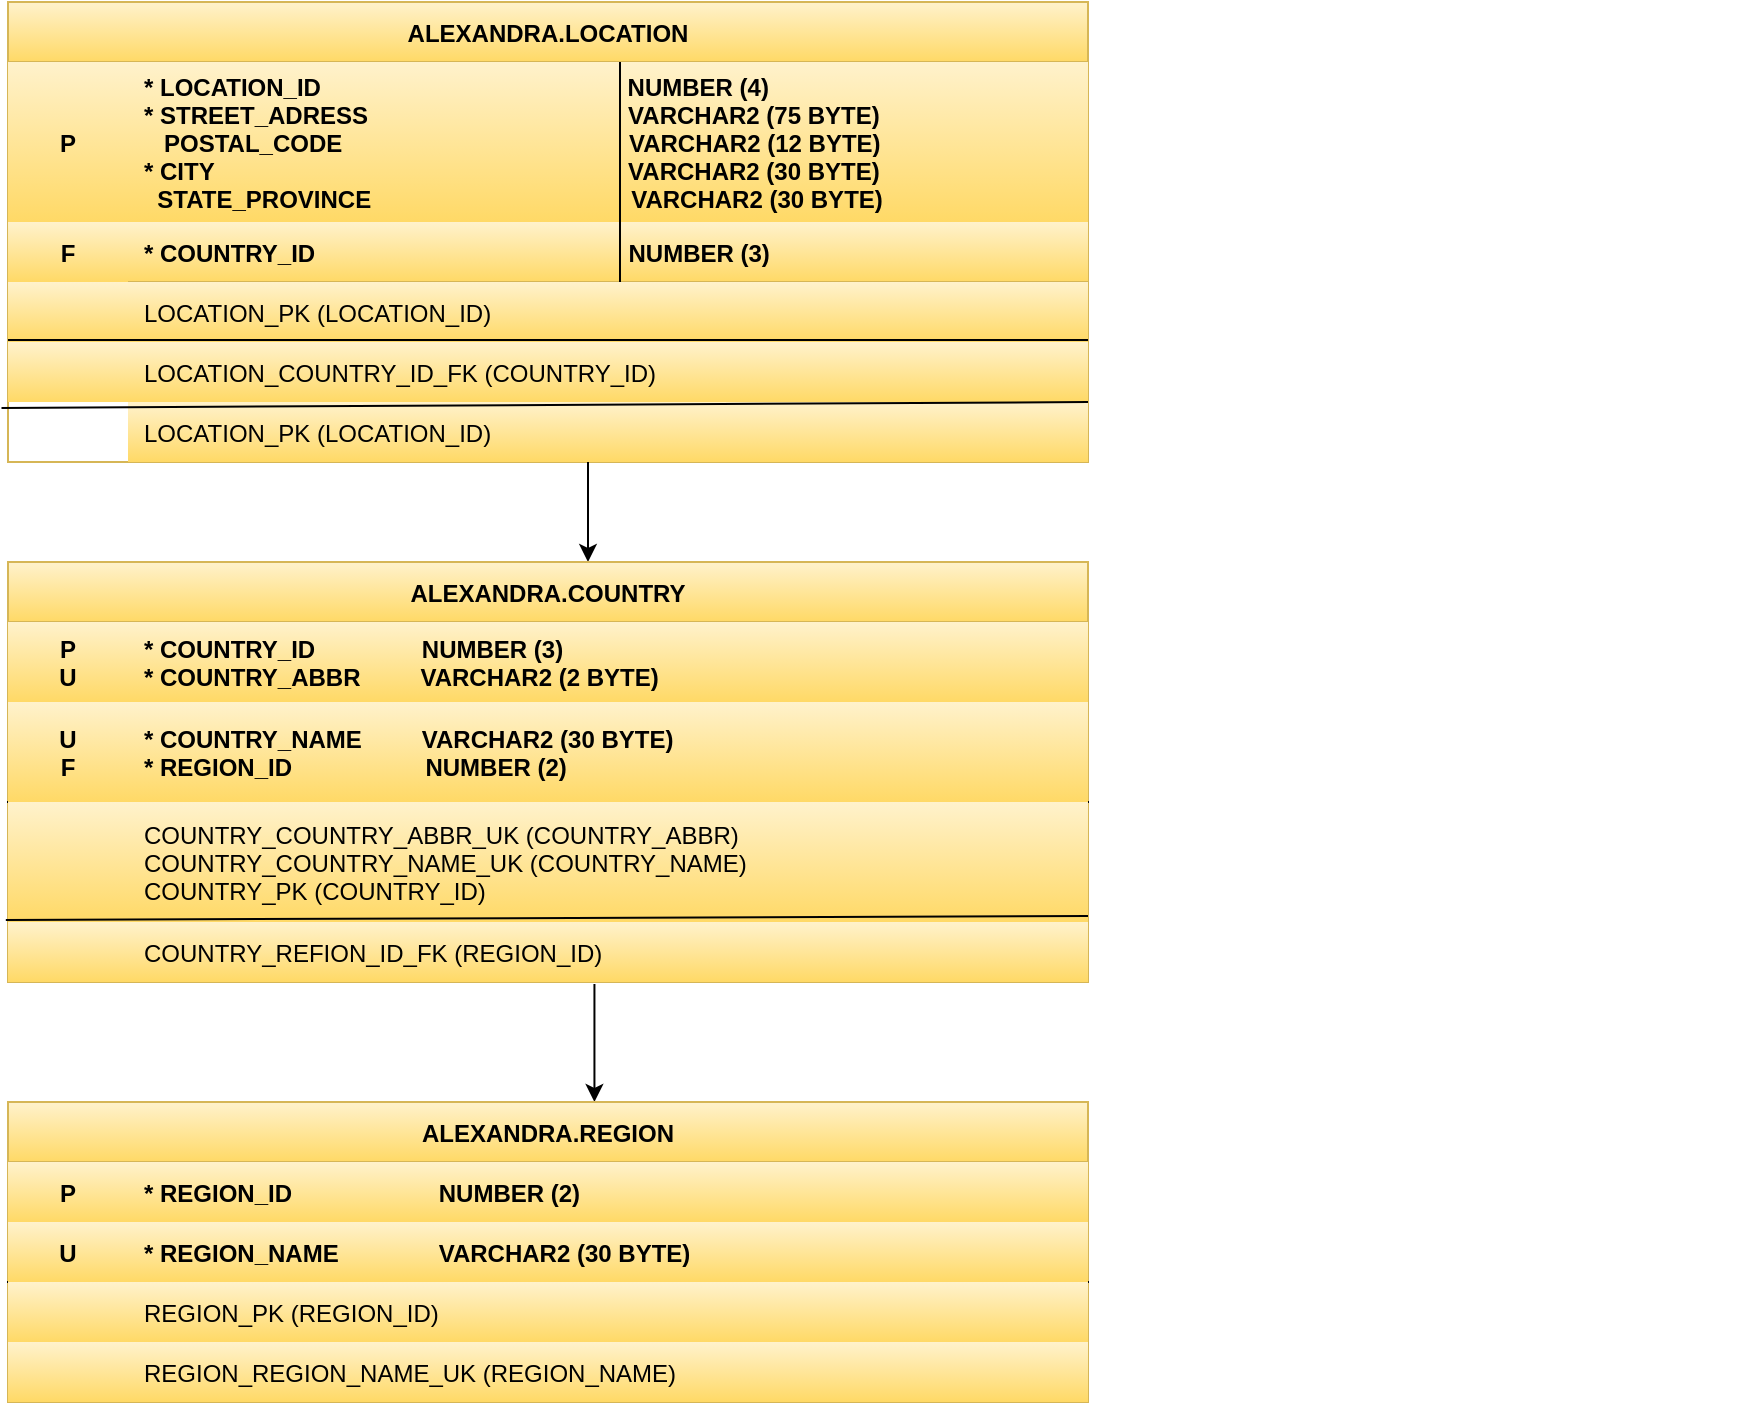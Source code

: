 <mxfile version="13.10.4" type="github">
  <diagram id="fHeVgNO0WyCNrRHH2woC" name="Page-1">
    <mxGraphModel dx="1021" dy="500" grid="1" gridSize="10" guides="1" tooltips="1" connect="1" arrows="1" fold="1" page="1" pageScale="1" pageWidth="850" pageHeight="1100" math="0" shadow="0">
      <root>
        <mxCell id="0" />
        <mxCell id="1" parent="0" />
        <mxCell id="hhulfD7d4bxJUT3jshQG-16" value="ALEXANDRA.LOCATION" style="shape=table;startSize=30;container=1;collapsible=1;childLayout=tableLayout;fixedRows=1;rowLines=0;fontStyle=1;align=center;resizeLast=1;fillColor=#fff2cc;strokeColor=#d6b656;gradientColor=#ffd966;" vertex="1" parent="1">
          <mxGeometry x="170" y="20" width="540" height="230" as="geometry" />
        </mxCell>
        <mxCell id="hhulfD7d4bxJUT3jshQG-17" value="" style="shape=partialRectangle;collapsible=0;dropTarget=0;pointerEvents=0;fillColor=none;top=0;left=0;bottom=0;right=0;points=[[0,0.5],[1,0.5]];portConstraint=eastwest;" vertex="1" parent="hhulfD7d4bxJUT3jshQG-16">
          <mxGeometry y="30" width="540" height="80" as="geometry" />
        </mxCell>
        <mxCell id="hhulfD7d4bxJUT3jshQG-18" value="P" style="shape=partialRectangle;connectable=0;fillColor=#fff2cc;top=0;left=0;bottom=0;right=0;fontStyle=1;overflow=hidden;gradientColor=#ffd966;strokeColor=#d6b656;" vertex="1" parent="hhulfD7d4bxJUT3jshQG-17">
          <mxGeometry width="60" height="80" as="geometry" />
        </mxCell>
        <mxCell id="hhulfD7d4bxJUT3jshQG-19" value="* LOCATION_ID                                              NUMBER (4)&#xa;* STREET_ADRESS                                       VARCHAR2 (75 BYTE)&#xa;   POSTAL_CODE                                           VARCHAR2 (12 BYTE)&#xa;* CITY                                                              VARCHAR2 (30 BYTE)&#xa;  STATE_PROVINCE                                       VARCHAR2 (30 BYTE)" style="shape=partialRectangle;connectable=0;fillColor=#fff2cc;top=0;left=0;bottom=0;right=0;align=left;spacingLeft=6;fontStyle=1;overflow=hidden;gradientColor=#ffd966;strokeColor=#d6b656;" vertex="1" parent="hhulfD7d4bxJUT3jshQG-17">
          <mxGeometry x="60" width="480" height="80" as="geometry" />
        </mxCell>
        <mxCell id="hhulfD7d4bxJUT3jshQG-20" value="" style="shape=partialRectangle;collapsible=0;dropTarget=0;pointerEvents=0;fillColor=#fff2cc;top=0;left=0;bottom=1;right=0;points=[[0,0.5],[1,0.5]];portConstraint=eastwest;gradientColor=#ffd966;strokeColor=#d6b656;" vertex="1" parent="hhulfD7d4bxJUT3jshQG-16">
          <mxGeometry y="110" width="540" height="30" as="geometry" />
        </mxCell>
        <mxCell id="hhulfD7d4bxJUT3jshQG-21" value="F" style="shape=partialRectangle;connectable=0;fillColor=#fff2cc;top=0;left=0;bottom=0;right=0;fontStyle=1;overflow=hidden;gradientColor=#ffd966;strokeColor=#d6b656;" vertex="1" parent="hhulfD7d4bxJUT3jshQG-20">
          <mxGeometry width="60" height="30" as="geometry" />
        </mxCell>
        <mxCell id="hhulfD7d4bxJUT3jshQG-22" value="* COUNTRY_ID                                               NUMBER (3)" style="shape=partialRectangle;connectable=0;fillColor=none;top=0;left=0;bottom=0;right=0;align=left;spacingLeft=6;fontStyle=1;overflow=hidden;" vertex="1" parent="hhulfD7d4bxJUT3jshQG-20">
          <mxGeometry x="60" width="480" height="30" as="geometry" />
        </mxCell>
        <mxCell id="hhulfD7d4bxJUT3jshQG-23" value="" style="shape=partialRectangle;collapsible=0;dropTarget=0;pointerEvents=0;fillColor=none;top=0;left=0;bottom=0;right=0;points=[[0,0.5],[1,0.5]];portConstraint=eastwest;" vertex="1" parent="hhulfD7d4bxJUT3jshQG-16">
          <mxGeometry y="140" width="540" height="30" as="geometry" />
        </mxCell>
        <mxCell id="hhulfD7d4bxJUT3jshQG-24" value="" style="shape=partialRectangle;connectable=0;fillColor=#fff2cc;top=0;left=0;bottom=0;right=0;editable=1;overflow=hidden;gradientColor=#ffd966;strokeColor=#d6b656;" vertex="1" parent="hhulfD7d4bxJUT3jshQG-23">
          <mxGeometry width="60" height="30" as="geometry" />
        </mxCell>
        <mxCell id="hhulfD7d4bxJUT3jshQG-25" value="LOCATION_PK (LOCATION_ID)" style="shape=partialRectangle;connectable=0;fillColor=#fff2cc;top=0;left=0;bottom=0;right=0;align=left;spacingLeft=6;overflow=hidden;gradientColor=#ffd966;strokeColor=#d6b656;" vertex="1" parent="hhulfD7d4bxJUT3jshQG-23">
          <mxGeometry x="60" width="480" height="30" as="geometry" />
        </mxCell>
        <mxCell id="hhulfD7d4bxJUT3jshQG-26" value="" style="shape=partialRectangle;collapsible=0;dropTarget=0;pointerEvents=0;fillColor=none;top=0;left=0;bottom=0;right=0;points=[[0,0.5],[1,0.5]];portConstraint=eastwest;" vertex="1" parent="hhulfD7d4bxJUT3jshQG-16">
          <mxGeometry y="170" width="540" height="30" as="geometry" />
        </mxCell>
        <mxCell id="hhulfD7d4bxJUT3jshQG-27" value="" style="shape=partialRectangle;connectable=0;fillColor=#fff2cc;top=0;left=0;bottom=0;right=0;editable=1;overflow=hidden;gradientColor=#ffd966;strokeColor=#d6b656;" vertex="1" parent="hhulfD7d4bxJUT3jshQG-26">
          <mxGeometry width="60" height="30" as="geometry" />
        </mxCell>
        <mxCell id="hhulfD7d4bxJUT3jshQG-28" value="LOCATION_COUNTRY_ID_FK (COUNTRY_ID)" style="shape=partialRectangle;connectable=0;fillColor=#fff2cc;top=0;left=0;bottom=0;right=0;align=left;spacingLeft=6;overflow=hidden;gradientColor=#ffd966;strokeColor=#d6b656;" vertex="1" parent="hhulfD7d4bxJUT3jshQG-26">
          <mxGeometry x="60" width="480" height="30" as="geometry" />
        </mxCell>
        <mxCell id="hhulfD7d4bxJUT3jshQG-40" value="" style="endArrow=none;html=1;entryX=1;entryY=-0.033;entryDx=0;entryDy=0;entryPerimeter=0;exitX=0;exitY=0.967;exitDx=0;exitDy=0;exitPerimeter=0;" edge="1" parent="hhulfD7d4bxJUT3jshQG-16" source="hhulfD7d4bxJUT3jshQG-23" target="hhulfD7d4bxJUT3jshQG-26">
          <mxGeometry width="50" height="50" relative="1" as="geometry">
            <mxPoint x="230" y="300" as="sourcePoint" />
            <mxPoint x="280" y="250" as="targetPoint" />
          </mxGeometry>
        </mxCell>
        <mxCell id="hhulfD7d4bxJUT3jshQG-34" value="" style="endArrow=none;html=1;rounded=0;" edge="1" parent="1">
          <mxGeometry relative="1" as="geometry">
            <mxPoint x="476" y="160" as="sourcePoint" />
            <mxPoint x="476" y="60" as="targetPoint" />
            <Array as="points">
              <mxPoint x="476" y="50" />
            </Array>
          </mxGeometry>
        </mxCell>
        <mxCell id="hhulfD7d4bxJUT3jshQG-38" value="&lt;div class=&quot;mxCellEditor mxPlainTextEditor&quot; contenteditable=&quot;true&quot; style=&quot;background: url(&amp;quot;data:image/gif;base64,R0lGODlhMAAwAIAAAP///wAAACH5BAEAAAAALAAAAAAwADAAAAIxhI+py+0Po5y02ouz3rz7D4biSJbmiabqyrbuC8fyTNf2jef6zvf+DwwKh8Si8egpAAA7&amp;quot;); border-color: transparent; border-style: solid; display: inline-block; position: relative; overflow: visible; overflow-wrap: normal; border-width: 0px; min-width: 1px; resize: none; padding: 0px; margin: 0px; color: rgb(0, 0, 0); font-style: normal; font-variant-ligatures: normal; font-variant-caps: normal; letter-spacing: normal; orphans: 2; text-indent: 0px; text-transform: none; widows: 2; word-spacing: 0px; -webkit-text-stroke-width: 0px; text-decoration-thickness: initial; text-decoration-style: initial; text-decoration-color: initial; min-height: 1em; line-height: 1.2; font-weight: bold; font-size: 12px; z-index: 5; font-family: Helvetica; text-align: left; outline: none; white-space: nowrap; left: 1107px; top: 548px; transform-origin: 0px 0px; transform: scale(1, 1) translate(0%, -50%);&quot;&gt;&lt;br class=&quot;Apple-interchange-newline&quot;&gt;* LOCATION_ID                                              NUMBER (4)&lt;br style=&quot;padding: 0px; margin: 0px;&quot;&gt;&lt;br style=&quot;padding: 0px; margin: 0px;&quot;&gt;&lt;/div&gt;&lt;img src=&quot;data:image/png;base64,iVBORw0KGgoAAAANSUhEUgAAAAcAAAAEBAMAAACw6DhOAAAAGFBMVEUzMzP///9tbW1QUFCKiopBQUF8fHxfX1/IXlmXAAAAFElEQVQImWNgNVdzYBAUFBRggLMAEzYBy29kEPgAAAAASUVORK5CYII=&quot; border=&quot;0&quot; style=&quot;color: rgb(0, 0, 0); font-family: Helvetica, Arial, sans-serif; font-size: 0px; font-style: normal; font-variant-ligatures: normal; font-variant-caps: normal; font-weight: 400; letter-spacing: normal; orphans: 2; text-align: start; text-indent: 0px; text-transform: none; white-space: normal; widows: 2; word-spacing: 0px; -webkit-text-stroke-width: 0px; text-decoration-thickness: initial; text-decoration-style: initial; text-decoration-color: initial; position: absolute; cursor: pointer; width: 7px; height: 4px; padding: 4px 2px; left: 1573px; top: 541px;&quot;&gt;&lt;img src=&quot;data:image/png;base64,iVBORw0KGgoAAAANSUhEUgAAAAcAAAAEBAMAAACw6DhOAAAAGFBMVEUzMzP///9tbW1QUFCKiopBQUF8fHxfX1/IXlmXAAAAFElEQVQImWNgNVdzYBAUFBRggLMAEzYBy29kEPgAAAAASUVORK5CYII=&quot; border=&quot;0&quot; style=&quot;color: rgb(0, 0, 0); font-family: Helvetica, Arial, sans-serif; font-size: 0px; font-style: normal; font-variant-ligatures: normal; font-variant-caps: normal; font-weight: 400; letter-spacing: normal; orphans: 2; text-align: start; text-indent: 0px; text-transform: none; white-space: normal; widows: 2; word-spacing: 0px; -webkit-text-stroke-width: 0px; text-decoration-thickness: initial; text-decoration-style: initial; text-decoration-color: initial; position: absolute; cursor: pointer; width: 7px; height: 4px; padding: 4px 2px; left: 1573px; top: 571px;&quot;&gt;&lt;br class=&quot;Apple-interchange-newline&quot;&gt;" style="text;whiteSpace=wrap;html=1;" vertex="1" parent="1">
          <mxGeometry x="700" y="120" width="340" height="60" as="geometry" />
        </mxCell>
        <mxCell id="hhulfD7d4bxJUT3jshQG-39" value="LOCATION_PK (LOCATION_ID)" style="shape=partialRectangle;connectable=0;fillColor=#fff2cc;top=0;left=0;bottom=0;right=0;align=left;spacingLeft=6;overflow=hidden;gradientColor=#ffd966;strokeColor=#d6b656;" vertex="1" parent="1">
          <mxGeometry x="230" y="220" width="480" height="30" as="geometry" />
        </mxCell>
        <mxCell id="hhulfD7d4bxJUT3jshQG-41" value="" style="endArrow=none;html=1;" edge="1" parent="1" source="hhulfD7d4bxJUT3jshQG-26">
          <mxGeometry width="50" height="50" relative="1" as="geometry">
            <mxPoint x="380" y="300" as="sourcePoint" />
            <mxPoint x="710" y="210" as="targetPoint" />
          </mxGeometry>
        </mxCell>
        <mxCell id="hhulfD7d4bxJUT3jshQG-42" value="" style="endArrow=none;html=1;exitX=-0.006;exitY=1.1;exitDx=0;exitDy=0;exitPerimeter=0;" edge="1" parent="1" source="hhulfD7d4bxJUT3jshQG-26">
          <mxGeometry width="50" height="50" relative="1" as="geometry">
            <mxPoint x="380" y="300" as="sourcePoint" />
            <mxPoint x="710" y="220" as="targetPoint" />
          </mxGeometry>
        </mxCell>
        <mxCell id="hhulfD7d4bxJUT3jshQG-43" value="" style="endArrow=classic;html=1;" edge="1" parent="1">
          <mxGeometry width="50" height="50" relative="1" as="geometry">
            <mxPoint x="460" y="250" as="sourcePoint" />
            <mxPoint x="460" y="300" as="targetPoint" />
          </mxGeometry>
        </mxCell>
        <mxCell id="hhulfD7d4bxJUT3jshQG-44" value="ALEXANDRA.COUNTRY" style="shape=table;startSize=30;container=1;collapsible=1;childLayout=tableLayout;fixedRows=1;rowLines=0;fontStyle=1;align=center;resizeLast=1;gradientColor=#ffd966;fillColor=#fff2cc;strokeColor=#d6b656;" vertex="1" parent="1">
          <mxGeometry x="170" y="300" width="540" height="210" as="geometry" />
        </mxCell>
        <mxCell id="hhulfD7d4bxJUT3jshQG-45" value="" style="shape=partialRectangle;collapsible=0;dropTarget=0;pointerEvents=0;fillColor=none;top=0;left=0;bottom=0;right=0;points=[[0,0.5],[1,0.5]];portConstraint=eastwest;" vertex="1" parent="hhulfD7d4bxJUT3jshQG-44">
          <mxGeometry y="30" width="540" height="40" as="geometry" />
        </mxCell>
        <mxCell id="hhulfD7d4bxJUT3jshQG-46" value="P&#xa;U" style="shape=partialRectangle;connectable=0;fillColor=#fff2cc;top=0;left=0;bottom=0;right=0;fontStyle=1;overflow=hidden;gradientColor=#ffd966;strokeColor=#d6b656;" vertex="1" parent="hhulfD7d4bxJUT3jshQG-45">
          <mxGeometry width="60" height="40" as="geometry" />
        </mxCell>
        <mxCell id="hhulfD7d4bxJUT3jshQG-47" value="* COUNTRY_ID                NUMBER (3)&#xa;* COUNTRY_ABBR         VARCHAR2 (2 BYTE)" style="shape=partialRectangle;connectable=0;fillColor=#fff2cc;top=0;left=0;bottom=0;right=0;align=left;spacingLeft=6;fontStyle=1;overflow=hidden;gradientColor=#ffd966;strokeColor=#d6b656;" vertex="1" parent="hhulfD7d4bxJUT3jshQG-45">
          <mxGeometry x="60" width="480" height="40" as="geometry" />
        </mxCell>
        <mxCell id="hhulfD7d4bxJUT3jshQG-48" value="" style="shape=partialRectangle;collapsible=0;dropTarget=0;pointerEvents=0;fillColor=none;top=0;left=0;bottom=1;right=0;points=[[0,0.5],[1,0.5]];portConstraint=eastwest;" vertex="1" parent="hhulfD7d4bxJUT3jshQG-44">
          <mxGeometry y="70" width="540" height="50" as="geometry" />
        </mxCell>
        <mxCell id="hhulfD7d4bxJUT3jshQG-49" value="U&#xa;F" style="shape=partialRectangle;connectable=0;fillColor=#fff2cc;top=0;left=0;bottom=0;right=0;fontStyle=1;overflow=hidden;gradientColor=#ffd966;strokeColor=#d6b656;" vertex="1" parent="hhulfD7d4bxJUT3jshQG-48">
          <mxGeometry width="60" height="50" as="geometry" />
        </mxCell>
        <mxCell id="hhulfD7d4bxJUT3jshQG-50" value="* COUNTRY_NAME         VARCHAR2 (30 BYTE)&#xa;* REGION_ID                    NUMBER (2)" style="shape=partialRectangle;connectable=0;fillColor=#fff2cc;top=0;left=0;bottom=0;right=0;align=left;spacingLeft=6;fontStyle=1;overflow=hidden;gradientColor=#ffd966;strokeColor=#d6b656;" vertex="1" parent="hhulfD7d4bxJUT3jshQG-48">
          <mxGeometry x="60" width="480" height="50" as="geometry" />
        </mxCell>
        <mxCell id="hhulfD7d4bxJUT3jshQG-51" value="" style="shape=partialRectangle;collapsible=0;dropTarget=0;pointerEvents=0;fillColor=none;top=0;left=0;bottom=0;right=0;points=[[0,0.5],[1,0.5]];portConstraint=eastwest;" vertex="1" parent="hhulfD7d4bxJUT3jshQG-44">
          <mxGeometry y="120" width="540" height="60" as="geometry" />
        </mxCell>
        <mxCell id="hhulfD7d4bxJUT3jshQG-52" value="" style="shape=partialRectangle;connectable=0;fillColor=#fff2cc;top=0;left=0;bottom=0;right=0;editable=1;overflow=hidden;gradientColor=#ffd966;strokeColor=#d6b656;" vertex="1" parent="hhulfD7d4bxJUT3jshQG-51">
          <mxGeometry width="60" height="60" as="geometry" />
        </mxCell>
        <mxCell id="hhulfD7d4bxJUT3jshQG-53" value="COUNTRY_COUNTRY_ABBR_UK (COUNTRY_ABBR)&#xa;COUNTRY_COUNTRY_NAME_UK (COUNTRY_NAME)&#xa;COUNTRY_PK (COUNTRY_ID)" style="shape=partialRectangle;connectable=0;fillColor=#fff2cc;top=0;left=0;bottom=0;right=0;align=left;spacingLeft=6;overflow=hidden;gradientColor=#ffd966;strokeColor=#d6b656;" vertex="1" parent="hhulfD7d4bxJUT3jshQG-51">
          <mxGeometry x="60" width="480" height="60" as="geometry" />
        </mxCell>
        <mxCell id="hhulfD7d4bxJUT3jshQG-54" value="" style="shape=partialRectangle;collapsible=0;dropTarget=0;pointerEvents=0;fillColor=none;top=0;left=0;bottom=0;right=0;points=[[0,0.5],[1,0.5]];portConstraint=eastwest;" vertex="1" parent="hhulfD7d4bxJUT3jshQG-44">
          <mxGeometry y="180" width="540" height="30" as="geometry" />
        </mxCell>
        <mxCell id="hhulfD7d4bxJUT3jshQG-55" value="" style="shape=partialRectangle;connectable=0;fillColor=#fff2cc;top=0;left=0;bottom=0;right=0;editable=1;overflow=hidden;gradientColor=#ffd966;strokeColor=#d6b656;" vertex="1" parent="hhulfD7d4bxJUT3jshQG-54">
          <mxGeometry width="60" height="30" as="geometry" />
        </mxCell>
        <mxCell id="hhulfD7d4bxJUT3jshQG-56" value="COUNTRY_REFION_ID_FK (REGION_ID)" style="shape=partialRectangle;connectable=0;fillColor=#fff2cc;top=0;left=0;bottom=0;right=0;align=left;spacingLeft=6;overflow=hidden;gradientColor=#ffd966;strokeColor=#d6b656;" vertex="1" parent="hhulfD7d4bxJUT3jshQG-54">
          <mxGeometry x="60" width="480" height="30" as="geometry" />
        </mxCell>
        <mxCell id="hhulfD7d4bxJUT3jshQG-57" value="" style="endArrow=none;html=1;entryX=1;entryY=-0.1;entryDx=0;entryDy=0;entryPerimeter=0;exitX=-0.002;exitY=-0.033;exitDx=0;exitDy=0;exitPerimeter=0;" edge="1" parent="hhulfD7d4bxJUT3jshQG-44" source="hhulfD7d4bxJUT3jshQG-54" target="hhulfD7d4bxJUT3jshQG-54">
          <mxGeometry width="50" height="50" relative="1" as="geometry">
            <mxPoint x="230" y="140" as="sourcePoint" />
            <mxPoint x="280" y="90" as="targetPoint" />
          </mxGeometry>
        </mxCell>
        <mxCell id="hhulfD7d4bxJUT3jshQG-58" value="" style="endArrow=classic;html=1;exitX=0.543;exitY=1.033;exitDx=0;exitDy=0;exitPerimeter=0;entryX=0.543;entryY=0;entryDx=0;entryDy=0;entryPerimeter=0;" edge="1" parent="1" source="hhulfD7d4bxJUT3jshQG-54" target="hhulfD7d4bxJUT3jshQG-59">
          <mxGeometry width="50" height="50" relative="1" as="geometry">
            <mxPoint x="400" y="430" as="sourcePoint" />
            <mxPoint x="463" y="570" as="targetPoint" />
          </mxGeometry>
        </mxCell>
        <mxCell id="hhulfD7d4bxJUT3jshQG-59" value="ALEXANDRA.REGION" style="shape=table;startSize=30;container=1;collapsible=1;childLayout=tableLayout;fixedRows=1;rowLines=0;fontStyle=1;align=center;resizeLast=1;gradientColor=#ffd966;fillColor=#fff2cc;strokeColor=#d6b656;" vertex="1" parent="1">
          <mxGeometry x="170" y="570" width="540" height="150" as="geometry" />
        </mxCell>
        <mxCell id="hhulfD7d4bxJUT3jshQG-60" value="" style="shape=partialRectangle;collapsible=0;dropTarget=0;pointerEvents=0;fillColor=none;top=0;left=0;bottom=0;right=0;points=[[0,0.5],[1,0.5]];portConstraint=eastwest;" vertex="1" parent="hhulfD7d4bxJUT3jshQG-59">
          <mxGeometry y="30" width="540" height="30" as="geometry" />
        </mxCell>
        <mxCell id="hhulfD7d4bxJUT3jshQG-61" value="P" style="shape=partialRectangle;connectable=0;fillColor=#fff2cc;top=0;left=0;bottom=0;right=0;fontStyle=1;overflow=hidden;gradientColor=#ffd966;strokeColor=#d6b656;" vertex="1" parent="hhulfD7d4bxJUT3jshQG-60">
          <mxGeometry width="60" height="30" as="geometry" />
        </mxCell>
        <mxCell id="hhulfD7d4bxJUT3jshQG-62" value="* REGION_ID                      NUMBER (2)" style="shape=partialRectangle;connectable=0;fillColor=#fff2cc;top=0;left=0;bottom=0;right=0;align=left;spacingLeft=6;fontStyle=1;overflow=hidden;gradientColor=#ffd966;strokeColor=#d6b656;" vertex="1" parent="hhulfD7d4bxJUT3jshQG-60">
          <mxGeometry x="60" width="480" height="30" as="geometry" />
        </mxCell>
        <mxCell id="hhulfD7d4bxJUT3jshQG-63" value="" style="shape=partialRectangle;collapsible=0;dropTarget=0;pointerEvents=0;fillColor=none;top=0;left=0;bottom=1;right=0;points=[[0,0.5],[1,0.5]];portConstraint=eastwest;" vertex="1" parent="hhulfD7d4bxJUT3jshQG-59">
          <mxGeometry y="60" width="540" height="30" as="geometry" />
        </mxCell>
        <mxCell id="hhulfD7d4bxJUT3jshQG-64" value="U" style="shape=partialRectangle;connectable=0;fillColor=#fff2cc;top=0;left=0;bottom=0;right=0;fontStyle=1;overflow=hidden;gradientColor=#ffd966;strokeColor=#d6b656;" vertex="1" parent="hhulfD7d4bxJUT3jshQG-63">
          <mxGeometry width="60" height="30" as="geometry" />
        </mxCell>
        <mxCell id="hhulfD7d4bxJUT3jshQG-65" value="* REGION_NAME               VARCHAR2 (30 BYTE)" style="shape=partialRectangle;connectable=0;fillColor=#fff2cc;top=0;left=0;bottom=0;right=0;align=left;spacingLeft=6;fontStyle=1;overflow=hidden;gradientColor=#ffd966;strokeColor=#d6b656;" vertex="1" parent="hhulfD7d4bxJUT3jshQG-63">
          <mxGeometry x="60" width="480" height="30" as="geometry" />
        </mxCell>
        <mxCell id="hhulfD7d4bxJUT3jshQG-66" value="" style="shape=partialRectangle;collapsible=0;dropTarget=0;pointerEvents=0;fillColor=none;top=0;left=0;bottom=0;right=0;points=[[0,0.5],[1,0.5]];portConstraint=eastwest;" vertex="1" parent="hhulfD7d4bxJUT3jshQG-59">
          <mxGeometry y="90" width="540" height="30" as="geometry" />
        </mxCell>
        <mxCell id="hhulfD7d4bxJUT3jshQG-67" value="" style="shape=partialRectangle;connectable=0;fillColor=#fff2cc;top=0;left=0;bottom=0;right=0;editable=1;overflow=hidden;gradientColor=#ffd966;strokeColor=#d6b656;" vertex="1" parent="hhulfD7d4bxJUT3jshQG-66">
          <mxGeometry width="60" height="30" as="geometry" />
        </mxCell>
        <mxCell id="hhulfD7d4bxJUT3jshQG-68" value="REGION_PK (REGION_ID)" style="shape=partialRectangle;connectable=0;fillColor=#fff2cc;top=0;left=0;bottom=0;right=0;align=left;spacingLeft=6;overflow=hidden;gradientColor=#ffd966;strokeColor=#d6b656;" vertex="1" parent="hhulfD7d4bxJUT3jshQG-66">
          <mxGeometry x="60" width="480" height="30" as="geometry" />
        </mxCell>
        <mxCell id="hhulfD7d4bxJUT3jshQG-69" value="" style="shape=partialRectangle;collapsible=0;dropTarget=0;pointerEvents=0;fillColor=none;top=0;left=0;bottom=0;right=0;points=[[0,0.5],[1,0.5]];portConstraint=eastwest;" vertex="1" parent="hhulfD7d4bxJUT3jshQG-59">
          <mxGeometry y="120" width="540" height="30" as="geometry" />
        </mxCell>
        <mxCell id="hhulfD7d4bxJUT3jshQG-70" value="" style="shape=partialRectangle;connectable=0;fillColor=#fff2cc;top=0;left=0;bottom=0;right=0;editable=1;overflow=hidden;gradientColor=#ffd966;strokeColor=#d6b656;" vertex="1" parent="hhulfD7d4bxJUT3jshQG-69">
          <mxGeometry width="60" height="30" as="geometry" />
        </mxCell>
        <mxCell id="hhulfD7d4bxJUT3jshQG-71" value="REGION_REGION_NAME_UK (REGION_NAME)" style="shape=partialRectangle;connectable=0;fillColor=#fff2cc;top=0;left=0;bottom=0;right=0;align=left;spacingLeft=6;overflow=hidden;gradientColor=#ffd966;strokeColor=#d6b656;" vertex="1" parent="hhulfD7d4bxJUT3jshQG-69">
          <mxGeometry x="60" width="480" height="30" as="geometry" />
        </mxCell>
      </root>
    </mxGraphModel>
  </diagram>
</mxfile>
